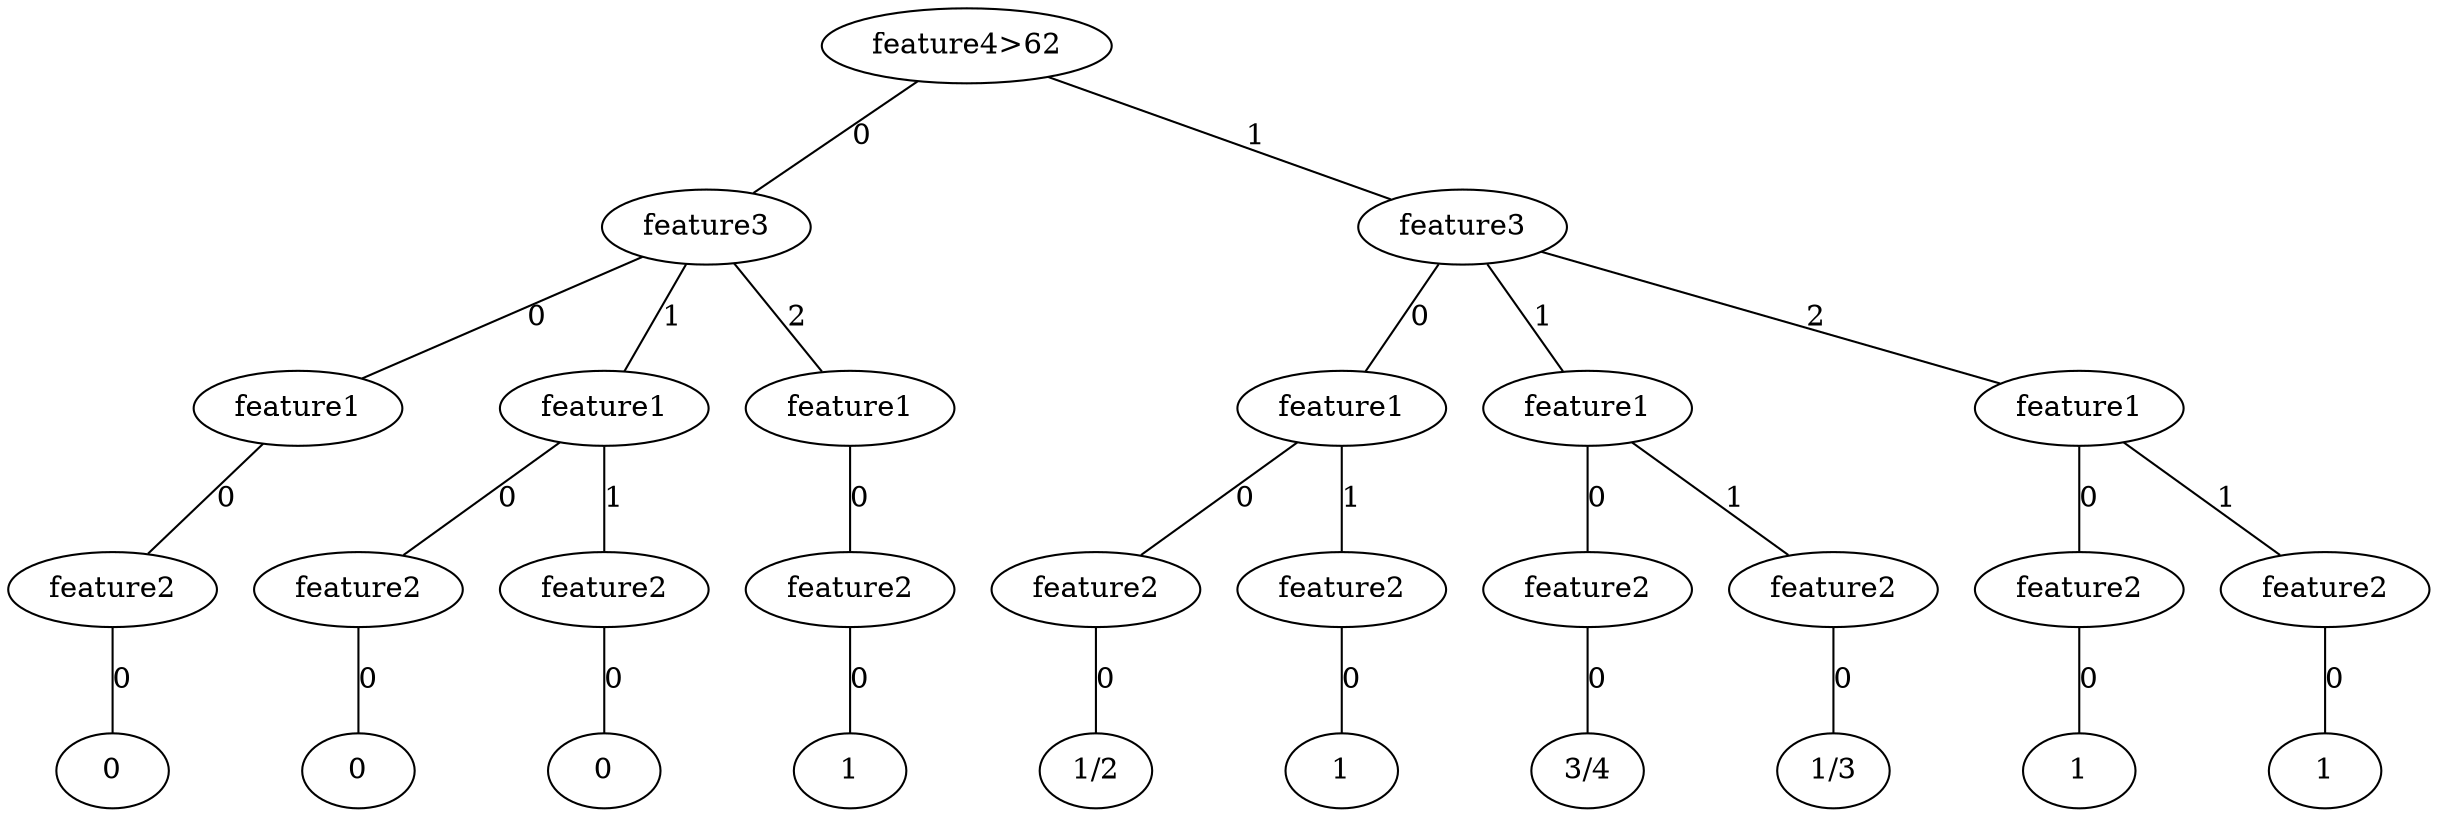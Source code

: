 graph "decision-tree" {
	r[label="feature4>62"];

	r--rt0[label="0"];
		rt0[label="feature3"];

		rt0--rt0t0[label="0"];
			rt0t0[label="feature1"];

			rt0t0--rt0t0t0[label="0"];
				rt0t0t0[label="feature2"];

				rt0t0t0--rt0t0t0t0[label="0"];
					rt0t0t0t0[label="0"];

		rt0--rt0t1[label="1"];
			rt0t1[label="feature1"];

			rt0t1--rt0t1t0[label="0"];
				rt0t1t0[label="feature2"];

				rt0t1t0--rt0t1t0t0[label="0"];
					rt0t1t0t0[label="0"];

			rt0t1--rt0t1t1[label="1"];
				rt0t1t1[label="feature2"];

				rt0t1t1--rt0t1t1t0[label="0"];
					rt0t1t1t0[label="0"];

		rt0--rt0t2[label="2"];
			rt0t2[label="feature1"];

			rt0t2--rt0t2t0[label="0"];
				rt0t2t0[label="feature2"];

				rt0t2t0--rt0t2t0t0[label="0"];
					rt0t2t0t0[label="1"];

	r--rt1[label="1"];
		rt1[label="feature3"];

		rt1--rt1t0[label="0"];
			rt1t0[label="feature1"];

			rt1t0--rt1t0t0[label="0"];
				rt1t0t0[label="feature2"];

				rt1t0t0--rt1t0t0t0[label="0"];
					rt1t0t0t0[label="1/2"];

			rt1t0--rt1t0t1[label="1"];
				rt1t0t1[label="feature2"];

				rt1t0t1--rt1t0t1t0[label="0"];
					rt1t0t1t0[label="1"];

		rt1--rt1t1[label="1"];
			rt1t1[label="feature1"];

			rt1t1--rt1t1t0[label="0"];
				rt1t1t0[label="feature2"];

				rt1t1t0--rt1t1t0t0[label="0"];
					rt1t1t0t0[label="3/4"];

			rt1t1--rt1t1t1[label="1"];
				rt1t1t1[label="feature2"];

				rt1t1t1--rt1t1t1t0[label="0"];
					rt1t1t1t0[label="1/3"];

		rt1--rt1t2[label="2"];
			rt1t2[label="feature1"];

			rt1t2--rt1t2t0[label="0"];
				rt1t2t0[label="feature2"];

				rt1t2t0--rt1t2t0t0[label="0"];
					rt1t2t0t0[label="1"];

			rt1t2--rt1t2t1[label="1"];
				rt1t2t1[label="feature2"];

				rt1t2t1--rt1t2t1t0[label="0"];
					rt1t2t1t0[label="1"];

}